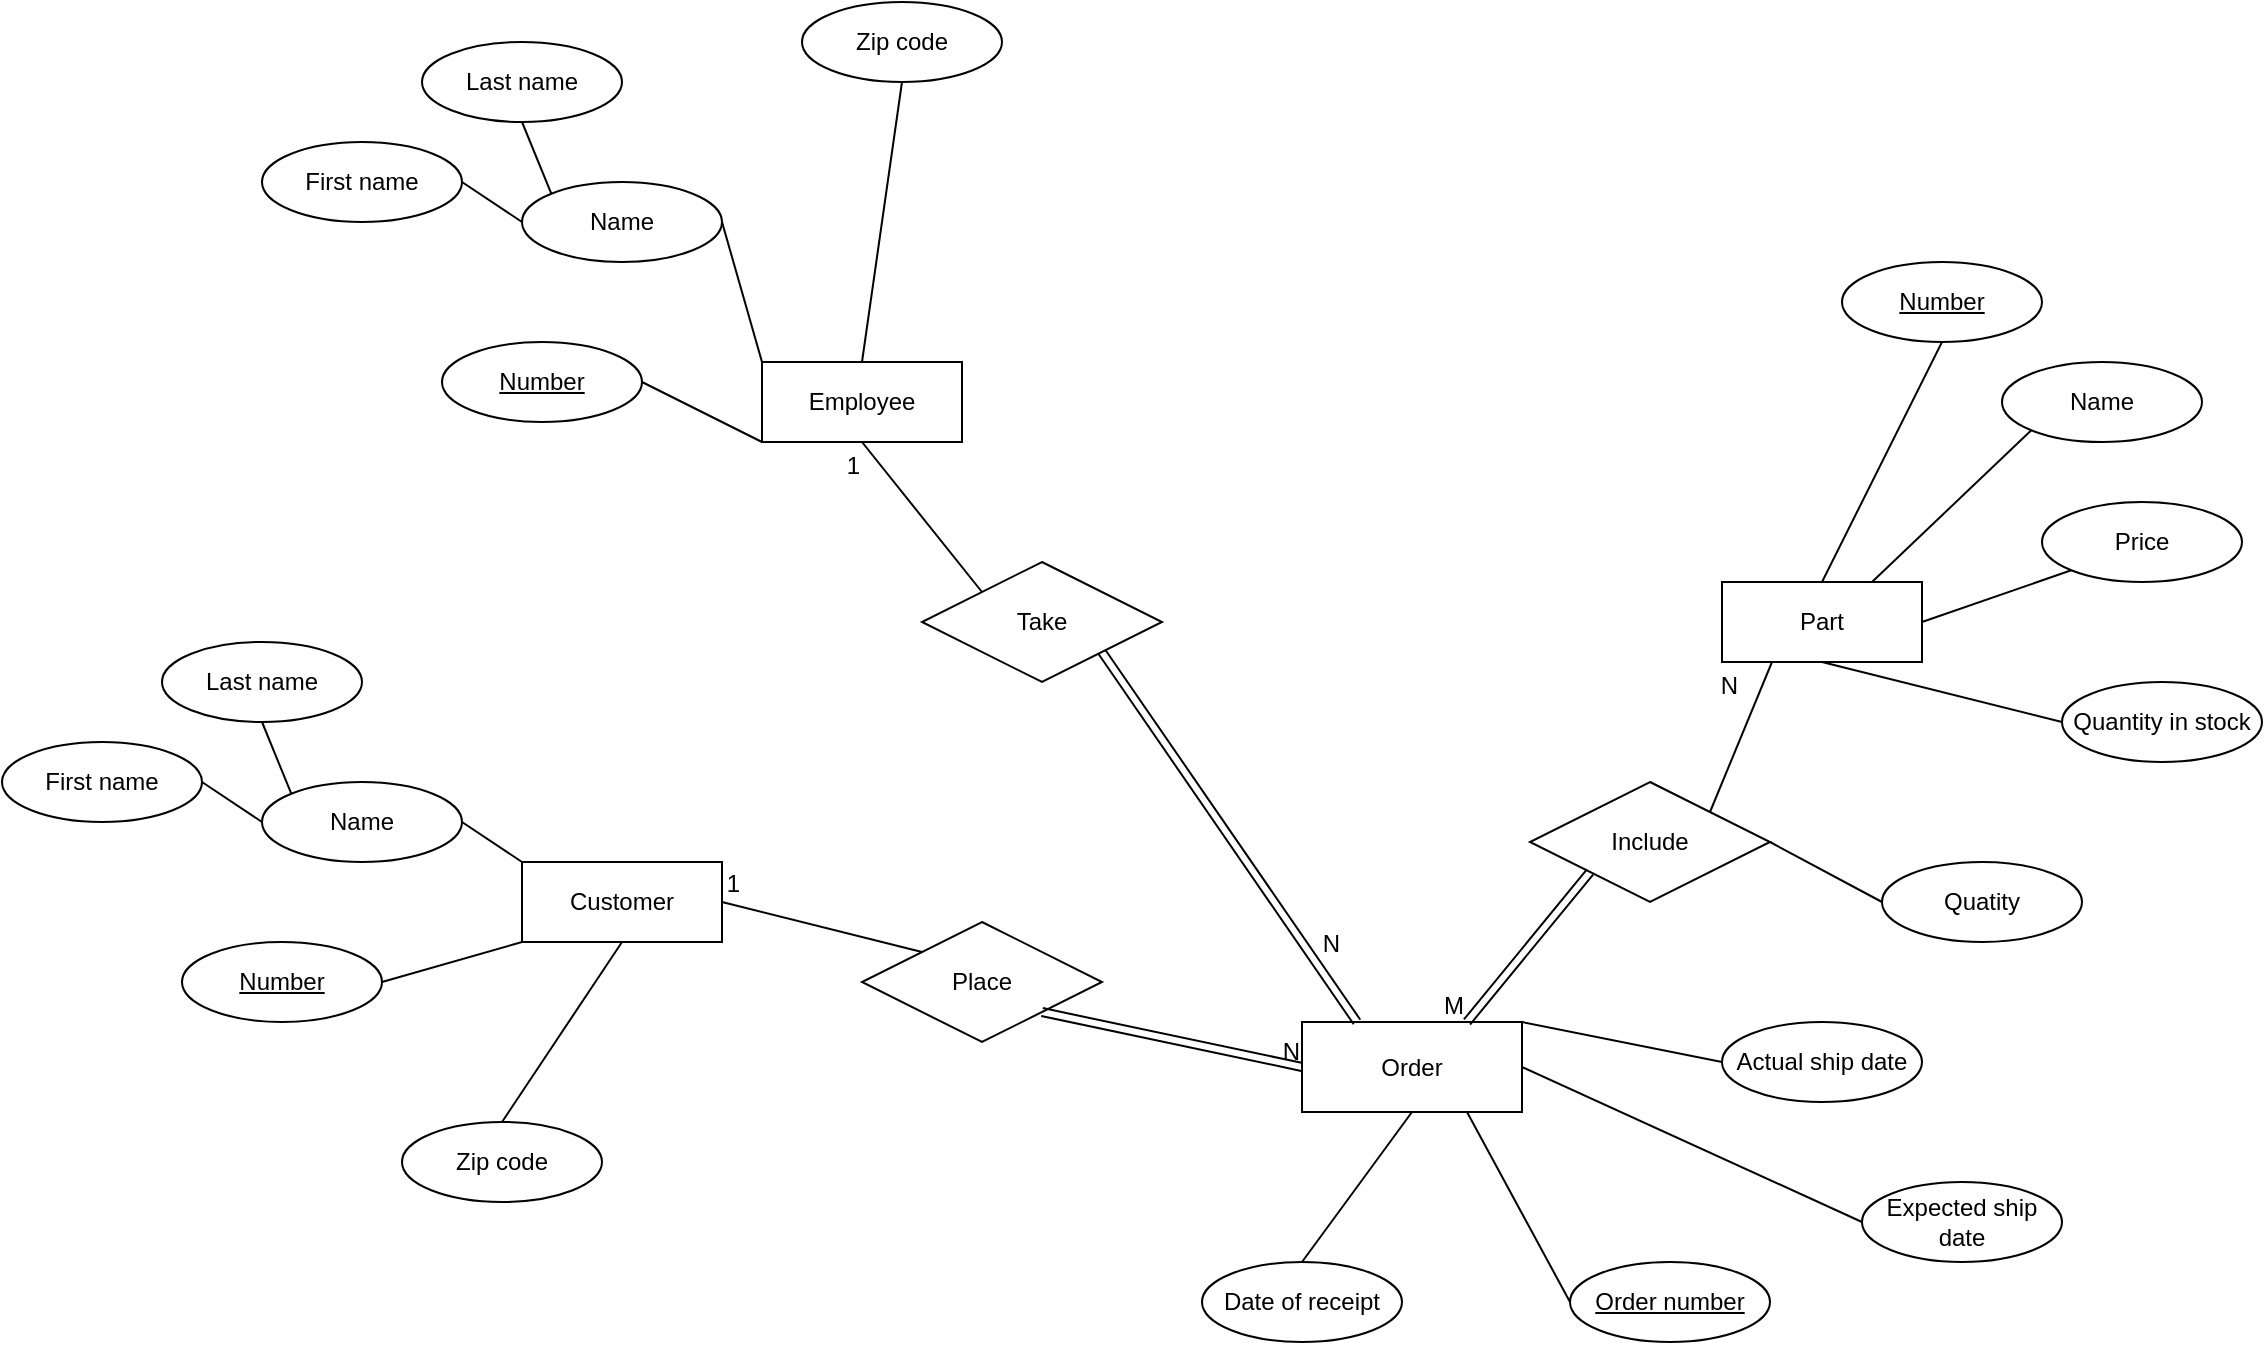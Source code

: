 <mxfile version="21.7.4" type="device">
  <diagram name="Page-1" id="HliZvkYfm9As29drVtUJ">
    <mxGraphModel dx="2079" dy="1909" grid="1" gridSize="10" guides="1" tooltips="1" connect="1" arrows="0" fold="1" page="1" pageScale="1" pageWidth="827" pageHeight="1169" math="0" shadow="0">
      <root>
        <mxCell id="0" />
        <mxCell id="1" parent="0" />
        <mxCell id="s92erFOyivXPQjcqMfIY-2" value="Employee" style="whiteSpace=wrap;html=1;align=center;" vertex="1" parent="1">
          <mxGeometry x="10" y="80" width="100" height="40" as="geometry" />
        </mxCell>
        <mxCell id="s92erFOyivXPQjcqMfIY-3" value="Name" style="ellipse;whiteSpace=wrap;html=1;align=center;" vertex="1" parent="1">
          <mxGeometry x="-110" y="-10" width="100" height="40" as="geometry" />
        </mxCell>
        <mxCell id="s92erFOyivXPQjcqMfIY-4" value="Number" style="ellipse;whiteSpace=wrap;html=1;align=center;fontStyle=4;" vertex="1" parent="1">
          <mxGeometry x="-150" y="70" width="100" height="40" as="geometry" />
        </mxCell>
        <mxCell id="s92erFOyivXPQjcqMfIY-11" value="Part" style="whiteSpace=wrap;html=1;align=center;" vertex="1" parent="1">
          <mxGeometry x="490" y="190" width="100" height="40" as="geometry" />
        </mxCell>
        <mxCell id="s92erFOyivXPQjcqMfIY-14" value="Zip code" style="ellipse;whiteSpace=wrap;html=1;align=center;" vertex="1" parent="1">
          <mxGeometry x="30" y="-100" width="100" height="40" as="geometry" />
        </mxCell>
        <mxCell id="s92erFOyivXPQjcqMfIY-17" value="First name" style="ellipse;whiteSpace=wrap;html=1;align=center;" vertex="1" parent="1">
          <mxGeometry x="-240" y="-30" width="100" height="40" as="geometry" />
        </mxCell>
        <mxCell id="s92erFOyivXPQjcqMfIY-19" value="Last name" style="ellipse;whiteSpace=wrap;html=1;align=center;" vertex="1" parent="1">
          <mxGeometry x="-160" y="-80" width="100" height="40" as="geometry" />
        </mxCell>
        <mxCell id="s92erFOyivXPQjcqMfIY-21" value="Number" style="ellipse;whiteSpace=wrap;html=1;align=center;fontStyle=4;" vertex="1" parent="1">
          <mxGeometry x="550" y="30" width="100" height="40" as="geometry" />
        </mxCell>
        <mxCell id="s92erFOyivXPQjcqMfIY-23" value="Name" style="ellipse;whiteSpace=wrap;html=1;align=center;" vertex="1" parent="1">
          <mxGeometry x="630" y="80" width="100" height="40" as="geometry" />
        </mxCell>
        <mxCell id="s92erFOyivXPQjcqMfIY-24" value="Price" style="ellipse;whiteSpace=wrap;html=1;align=center;" vertex="1" parent="1">
          <mxGeometry x="650" y="150" width="100" height="40" as="geometry" />
        </mxCell>
        <mxCell id="s92erFOyivXPQjcqMfIY-26" value="Quantity in stock" style="ellipse;whiteSpace=wrap;html=1;align=center;" vertex="1" parent="1">
          <mxGeometry x="660" y="240" width="100" height="40" as="geometry" />
        </mxCell>
        <mxCell id="s92erFOyivXPQjcqMfIY-44" value="Order" style="shape=rectangle;perimeter=rectanglePerimeter;whiteSpace=wrap;html=1;align=center;" vertex="1" parent="1">
          <mxGeometry x="280" y="410" width="110" height="45" as="geometry" />
        </mxCell>
        <mxCell id="s92erFOyivXPQjcqMfIY-45" value="" style="endArrow=none;html=1;rounded=0;exitX=1;exitY=0.5;exitDx=0;exitDy=0;entryX=0;entryY=0;entryDx=0;entryDy=0;" edge="1" parent="1" source="s92erFOyivXPQjcqMfIY-3" target="s92erFOyivXPQjcqMfIY-2">
          <mxGeometry relative="1" as="geometry">
            <mxPoint x="-20" y="-10" as="sourcePoint" />
            <mxPoint x="140" y="-10" as="targetPoint" />
          </mxGeometry>
        </mxCell>
        <mxCell id="s92erFOyivXPQjcqMfIY-53" value="" style="endArrow=none;html=1;rounded=0;exitX=1;exitY=0.5;exitDx=0;exitDy=0;entryX=0;entryY=0.5;entryDx=0;entryDy=0;" edge="1" parent="1" source="s92erFOyivXPQjcqMfIY-17" target="s92erFOyivXPQjcqMfIY-3">
          <mxGeometry relative="1" as="geometry">
            <mxPoint x="150" y="40" as="sourcePoint" />
            <mxPoint x="310" y="40" as="targetPoint" />
          </mxGeometry>
        </mxCell>
        <mxCell id="s92erFOyivXPQjcqMfIY-55" value="" style="endArrow=none;html=1;rounded=0;exitX=0.5;exitY=1;exitDx=0;exitDy=0;entryX=0;entryY=0;entryDx=0;entryDy=0;" edge="1" parent="1" source="s92erFOyivXPQjcqMfIY-19" target="s92erFOyivXPQjcqMfIY-3">
          <mxGeometry relative="1" as="geometry">
            <mxPoint x="150" y="40" as="sourcePoint" />
            <mxPoint x="310" y="40" as="targetPoint" />
          </mxGeometry>
        </mxCell>
        <mxCell id="s92erFOyivXPQjcqMfIY-56" value="" style="endArrow=none;html=1;rounded=0;exitX=1;exitY=0.5;exitDx=0;exitDy=0;entryX=0;entryY=1;entryDx=0;entryDy=0;" edge="1" parent="1" source="s92erFOyivXPQjcqMfIY-4" target="s92erFOyivXPQjcqMfIY-2">
          <mxGeometry relative="1" as="geometry">
            <mxPoint x="30" y="50" as="sourcePoint" />
            <mxPoint x="60" y="70" as="targetPoint" />
          </mxGeometry>
        </mxCell>
        <mxCell id="s92erFOyivXPQjcqMfIY-57" value="" style="endArrow=none;html=1;rounded=0;exitX=0.5;exitY=1;exitDx=0;exitDy=0;entryX=0.5;entryY=0;entryDx=0;entryDy=0;" edge="1" parent="1" source="s92erFOyivXPQjcqMfIY-14" target="s92erFOyivXPQjcqMfIY-2">
          <mxGeometry relative="1" as="geometry">
            <mxPoint x="40" y="60" as="sourcePoint" />
            <mxPoint x="70" y="20" as="targetPoint" />
          </mxGeometry>
        </mxCell>
        <mxCell id="s92erFOyivXPQjcqMfIY-58" value="Customer" style="whiteSpace=wrap;html=1;align=center;" vertex="1" parent="1">
          <mxGeometry x="-110" y="330" width="100" height="40" as="geometry" />
        </mxCell>
        <mxCell id="s92erFOyivXPQjcqMfIY-59" value="Name" style="ellipse;whiteSpace=wrap;html=1;align=center;" vertex="1" parent="1">
          <mxGeometry x="-240" y="290" width="100" height="40" as="geometry" />
        </mxCell>
        <mxCell id="s92erFOyivXPQjcqMfIY-60" value="Number" style="ellipse;whiteSpace=wrap;html=1;align=center;fontStyle=4;" vertex="1" parent="1">
          <mxGeometry x="-280" y="370" width="100" height="40" as="geometry" />
        </mxCell>
        <mxCell id="s92erFOyivXPQjcqMfIY-61" value="Zip code" style="ellipse;whiteSpace=wrap;html=1;align=center;" vertex="1" parent="1">
          <mxGeometry x="-170" y="460" width="100" height="40" as="geometry" />
        </mxCell>
        <mxCell id="s92erFOyivXPQjcqMfIY-62" value="First name" style="ellipse;whiteSpace=wrap;html=1;align=center;" vertex="1" parent="1">
          <mxGeometry x="-370" y="270" width="100" height="40" as="geometry" />
        </mxCell>
        <mxCell id="s92erFOyivXPQjcqMfIY-63" value="Last name" style="ellipse;whiteSpace=wrap;html=1;align=center;" vertex="1" parent="1">
          <mxGeometry x="-290" y="220" width="100" height="40" as="geometry" />
        </mxCell>
        <mxCell id="s92erFOyivXPQjcqMfIY-64" value="" style="endArrow=none;html=1;rounded=0;exitX=1;exitY=0.5;exitDx=0;exitDy=0;entryX=0;entryY=0;entryDx=0;entryDy=0;" edge="1" parent="1" source="s92erFOyivXPQjcqMfIY-59" target="s92erFOyivXPQjcqMfIY-58">
          <mxGeometry relative="1" as="geometry">
            <mxPoint x="-150" y="290" as="sourcePoint" />
            <mxPoint x="10" y="290" as="targetPoint" />
          </mxGeometry>
        </mxCell>
        <mxCell id="s92erFOyivXPQjcqMfIY-65" value="" style="endArrow=none;html=1;rounded=0;exitX=1;exitY=0.5;exitDx=0;exitDy=0;entryX=0;entryY=0.5;entryDx=0;entryDy=0;" edge="1" parent="1" source="s92erFOyivXPQjcqMfIY-62" target="s92erFOyivXPQjcqMfIY-59">
          <mxGeometry relative="1" as="geometry">
            <mxPoint x="20" y="340" as="sourcePoint" />
            <mxPoint x="180" y="340" as="targetPoint" />
          </mxGeometry>
        </mxCell>
        <mxCell id="s92erFOyivXPQjcqMfIY-66" value="" style="endArrow=none;html=1;rounded=0;exitX=0.5;exitY=1;exitDx=0;exitDy=0;entryX=0;entryY=0;entryDx=0;entryDy=0;" edge="1" parent="1" source="s92erFOyivXPQjcqMfIY-63" target="s92erFOyivXPQjcqMfIY-59">
          <mxGeometry relative="1" as="geometry">
            <mxPoint x="20" y="340" as="sourcePoint" />
            <mxPoint x="180" y="340" as="targetPoint" />
          </mxGeometry>
        </mxCell>
        <mxCell id="s92erFOyivXPQjcqMfIY-67" value="" style="endArrow=none;html=1;rounded=0;exitX=1;exitY=0.5;exitDx=0;exitDy=0;entryX=0;entryY=1;entryDx=0;entryDy=0;" edge="1" parent="1" source="s92erFOyivXPQjcqMfIY-60" target="s92erFOyivXPQjcqMfIY-58">
          <mxGeometry relative="1" as="geometry">
            <mxPoint x="-100" y="350" as="sourcePoint" />
            <mxPoint x="-70" y="370" as="targetPoint" />
          </mxGeometry>
        </mxCell>
        <mxCell id="s92erFOyivXPQjcqMfIY-68" value="" style="endArrow=none;html=1;rounded=0;exitX=0.5;exitY=0;exitDx=0;exitDy=0;entryX=0.5;entryY=1;entryDx=0;entryDy=0;" edge="1" parent="1" source="s92erFOyivXPQjcqMfIY-61" target="s92erFOyivXPQjcqMfIY-58">
          <mxGeometry relative="1" as="geometry">
            <mxPoint x="-90" y="360" as="sourcePoint" />
            <mxPoint x="-60" y="320" as="targetPoint" />
          </mxGeometry>
        </mxCell>
        <mxCell id="s92erFOyivXPQjcqMfIY-73" value="" style="endArrow=none;html=1;rounded=0;exitX=0.5;exitY=1;exitDx=0;exitDy=0;entryX=0.5;entryY=0;entryDx=0;entryDy=0;" edge="1" parent="1" source="s92erFOyivXPQjcqMfIY-21" target="s92erFOyivXPQjcqMfIY-11">
          <mxGeometry relative="1" as="geometry">
            <mxPoint x="460" y="240" as="sourcePoint" />
            <mxPoint x="620" y="240" as="targetPoint" />
          </mxGeometry>
        </mxCell>
        <mxCell id="s92erFOyivXPQjcqMfIY-74" value="" style="endArrow=none;html=1;rounded=0;exitX=0;exitY=1;exitDx=0;exitDy=0;entryX=0.75;entryY=0;entryDx=0;entryDy=0;" edge="1" parent="1" source="s92erFOyivXPQjcqMfIY-23" target="s92erFOyivXPQjcqMfIY-11">
          <mxGeometry relative="1" as="geometry">
            <mxPoint x="610" y="80" as="sourcePoint" />
            <mxPoint x="550" y="200" as="targetPoint" />
          </mxGeometry>
        </mxCell>
        <mxCell id="s92erFOyivXPQjcqMfIY-75" value="" style="endArrow=none;html=1;rounded=0;exitX=0;exitY=1;exitDx=0;exitDy=0;entryX=1;entryY=0.5;entryDx=0;entryDy=0;" edge="1" parent="1" source="s92erFOyivXPQjcqMfIY-24" target="s92erFOyivXPQjcqMfIY-11">
          <mxGeometry relative="1" as="geometry">
            <mxPoint x="620" y="90" as="sourcePoint" />
            <mxPoint x="560" y="210" as="targetPoint" />
          </mxGeometry>
        </mxCell>
        <mxCell id="s92erFOyivXPQjcqMfIY-76" value="" style="endArrow=none;html=1;rounded=0;exitX=0;exitY=0.5;exitDx=0;exitDy=0;entryX=0.5;entryY=1;entryDx=0;entryDy=0;" edge="1" parent="1" source="s92erFOyivXPQjcqMfIY-26" target="s92erFOyivXPQjcqMfIY-11">
          <mxGeometry relative="1" as="geometry">
            <mxPoint x="630" y="100" as="sourcePoint" />
            <mxPoint x="570" y="220" as="targetPoint" />
          </mxGeometry>
        </mxCell>
        <mxCell id="s92erFOyivXPQjcqMfIY-79" value="Order number" style="ellipse;whiteSpace=wrap;html=1;align=center;fontStyle=4;" vertex="1" parent="1">
          <mxGeometry x="414" y="530" width="100" height="40" as="geometry" />
        </mxCell>
        <mxCell id="s92erFOyivXPQjcqMfIY-81" value="Actual ship date" style="ellipse;whiteSpace=wrap;html=1;align=center;" vertex="1" parent="1">
          <mxGeometry x="490" y="410" width="100" height="40" as="geometry" />
        </mxCell>
        <mxCell id="s92erFOyivXPQjcqMfIY-82" value="Expected ship date" style="ellipse;whiteSpace=wrap;html=1;align=center;" vertex="1" parent="1">
          <mxGeometry x="560" y="490" width="100" height="40" as="geometry" />
        </mxCell>
        <mxCell id="s92erFOyivXPQjcqMfIY-83" value="Date of receipt" style="ellipse;whiteSpace=wrap;html=1;align=center;" vertex="1" parent="1">
          <mxGeometry x="230" y="530" width="100" height="40" as="geometry" />
        </mxCell>
        <mxCell id="s92erFOyivXPQjcqMfIY-85" value="" style="endArrow=none;html=1;rounded=0;exitX=1;exitY=0;exitDx=0;exitDy=0;entryX=0;entryY=0.5;entryDx=0;entryDy=0;" edge="1" parent="1" source="s92erFOyivXPQjcqMfIY-44" target="s92erFOyivXPQjcqMfIY-81">
          <mxGeometry relative="1" as="geometry">
            <mxPoint x="460" y="435" as="sourcePoint" />
            <mxPoint x="620" y="435" as="targetPoint" />
          </mxGeometry>
        </mxCell>
        <mxCell id="s92erFOyivXPQjcqMfIY-86" value="" style="endArrow=none;html=1;rounded=0;exitX=0;exitY=0.5;exitDx=0;exitDy=0;entryX=1;entryY=0.5;entryDx=0;entryDy=0;" edge="1" parent="1" source="s92erFOyivXPQjcqMfIY-82" target="s92erFOyivXPQjcqMfIY-44">
          <mxGeometry relative="1" as="geometry">
            <mxPoint x="810" y="305" as="sourcePoint" />
            <mxPoint x="750" y="425" as="targetPoint" />
          </mxGeometry>
        </mxCell>
        <mxCell id="s92erFOyivXPQjcqMfIY-87" value="" style="endArrow=none;html=1;rounded=0;exitX=0.5;exitY=1;exitDx=0;exitDy=0;entryX=0.5;entryY=0;entryDx=0;entryDy=0;" edge="1" parent="1" source="s92erFOyivXPQjcqMfIY-44" target="s92erFOyivXPQjcqMfIY-83">
          <mxGeometry relative="1" as="geometry">
            <mxPoint x="820" y="315" as="sourcePoint" />
            <mxPoint x="760" y="435" as="targetPoint" />
          </mxGeometry>
        </mxCell>
        <mxCell id="s92erFOyivXPQjcqMfIY-89" value="" style="endArrow=none;html=1;rounded=0;exitX=0.75;exitY=1;exitDx=0;exitDy=0;entryX=0;entryY=0.5;entryDx=0;entryDy=0;" edge="1" parent="1" source="s92erFOyivXPQjcqMfIY-44" target="s92erFOyivXPQjcqMfIY-79">
          <mxGeometry relative="1" as="geometry">
            <mxPoint x="840" y="335" as="sourcePoint" />
            <mxPoint x="780" y="455" as="targetPoint" />
          </mxGeometry>
        </mxCell>
        <mxCell id="s92erFOyivXPQjcqMfIY-94" value="Place" style="shape=rhombus;perimeter=rhombusPerimeter;whiteSpace=wrap;html=1;align=center;" vertex="1" parent="1">
          <mxGeometry x="60" y="360" width="120" height="60" as="geometry" />
        </mxCell>
        <mxCell id="s92erFOyivXPQjcqMfIY-95" value="Take" style="shape=rhombus;perimeter=rhombusPerimeter;whiteSpace=wrap;html=1;align=center;" vertex="1" parent="1">
          <mxGeometry x="90" y="180" width="120" height="60" as="geometry" />
        </mxCell>
        <mxCell id="s92erFOyivXPQjcqMfIY-96" value="Include" style="shape=rhombus;perimeter=rhombusPerimeter;whiteSpace=wrap;html=1;align=center;" vertex="1" parent="1">
          <mxGeometry x="394" y="290" width="120" height="60" as="geometry" />
        </mxCell>
        <mxCell id="s92erFOyivXPQjcqMfIY-99" value="" style="endArrow=none;html=1;rounded=0;entryX=0.5;entryY=1;entryDx=0;entryDy=0;exitX=0;exitY=0;exitDx=0;exitDy=0;" edge="1" parent="1" source="s92erFOyivXPQjcqMfIY-95" target="s92erFOyivXPQjcqMfIY-2">
          <mxGeometry relative="1" as="geometry">
            <mxPoint x="230" y="250" as="sourcePoint" />
            <mxPoint x="390" y="250" as="targetPoint" />
          </mxGeometry>
        </mxCell>
        <mxCell id="s92erFOyivXPQjcqMfIY-100" value="1" style="resizable=0;html=1;whiteSpace=wrap;align=right;verticalAlign=bottom;" connectable="0" vertex="1" parent="s92erFOyivXPQjcqMfIY-99">
          <mxGeometry x="1" relative="1" as="geometry">
            <mxPoint y="20" as="offset" />
          </mxGeometry>
        </mxCell>
        <mxCell id="s92erFOyivXPQjcqMfIY-103" value="" style="endArrow=none;html=1;rounded=0;entryX=1;entryY=0.5;entryDx=0;entryDy=0;exitX=0;exitY=0;exitDx=0;exitDy=0;" edge="1" parent="1" source="s92erFOyivXPQjcqMfIY-94" target="s92erFOyivXPQjcqMfIY-58">
          <mxGeometry relative="1" as="geometry">
            <mxPoint x="230" y="250" as="sourcePoint" />
            <mxPoint x="390" y="250" as="targetPoint" />
          </mxGeometry>
        </mxCell>
        <mxCell id="s92erFOyivXPQjcqMfIY-104" value="N" style="resizable=0;html=1;whiteSpace=wrap;align=right;verticalAlign=bottom;direction=south;" connectable="0" vertex="1" parent="s92erFOyivXPQjcqMfIY-103">
          <mxGeometry x="1" relative="1" as="geometry">
            <mxPoint x="290" y="83" as="offset" />
          </mxGeometry>
        </mxCell>
        <mxCell id="s92erFOyivXPQjcqMfIY-105" value="" style="shape=link;html=1;rounded=0;exitX=1;exitY=1;exitDx=0;exitDy=0;entryX=0;entryY=0.5;entryDx=0;entryDy=0;" edge="1" parent="1" source="s92erFOyivXPQjcqMfIY-94" target="s92erFOyivXPQjcqMfIY-44">
          <mxGeometry relative="1" as="geometry">
            <mxPoint x="210" y="370" as="sourcePoint" />
            <mxPoint x="370" y="370" as="targetPoint" />
          </mxGeometry>
        </mxCell>
        <mxCell id="s92erFOyivXPQjcqMfIY-106" value="1" style="resizable=0;html=1;whiteSpace=wrap;align=right;verticalAlign=bottom;" connectable="0" vertex="1" parent="s92erFOyivXPQjcqMfIY-105">
          <mxGeometry x="1" relative="1" as="geometry">
            <mxPoint x="-280" y="-83" as="offset" />
          </mxGeometry>
        </mxCell>
        <mxCell id="s92erFOyivXPQjcqMfIY-107" value="" style="shape=link;html=1;rounded=0;exitX=1;exitY=1;exitDx=0;exitDy=0;entryX=0.25;entryY=0;entryDx=0;entryDy=0;" edge="1" parent="1" source="s92erFOyivXPQjcqMfIY-95" target="s92erFOyivXPQjcqMfIY-44">
          <mxGeometry relative="1" as="geometry">
            <mxPoint x="200" y="276" as="sourcePoint" />
            <mxPoint x="330" y="304" as="targetPoint" />
          </mxGeometry>
        </mxCell>
        <mxCell id="s92erFOyivXPQjcqMfIY-108" value="N" style="resizable=0;html=1;whiteSpace=wrap;align=right;verticalAlign=bottom;" connectable="0" vertex="1" parent="s92erFOyivXPQjcqMfIY-107">
          <mxGeometry x="1" relative="1" as="geometry">
            <mxPoint x="-7" y="-30" as="offset" />
          </mxGeometry>
        </mxCell>
        <mxCell id="s92erFOyivXPQjcqMfIY-109" value="" style="shape=link;html=1;rounded=0;entryX=0.75;entryY=0;entryDx=0;entryDy=0;exitX=0;exitY=1;exitDx=0;exitDy=0;" edge="1" parent="1" source="s92erFOyivXPQjcqMfIY-96" target="s92erFOyivXPQjcqMfIY-44">
          <mxGeometry relative="1" as="geometry">
            <mxPoint x="230" y="250" as="sourcePoint" />
            <mxPoint x="390" y="250" as="targetPoint" />
          </mxGeometry>
        </mxCell>
        <mxCell id="s92erFOyivXPQjcqMfIY-110" value="M" style="resizable=0;html=1;whiteSpace=wrap;align=right;verticalAlign=bottom;" connectable="0" vertex="1" parent="s92erFOyivXPQjcqMfIY-109">
          <mxGeometry x="1" relative="1" as="geometry" />
        </mxCell>
        <mxCell id="s92erFOyivXPQjcqMfIY-111" value="" style="endArrow=none;html=1;rounded=0;entryX=0.25;entryY=1;entryDx=0;entryDy=0;exitX=1;exitY=0;exitDx=0;exitDy=0;" edge="1" parent="1" source="s92erFOyivXPQjcqMfIY-96" target="s92erFOyivXPQjcqMfIY-11">
          <mxGeometry relative="1" as="geometry">
            <mxPoint x="230" y="250" as="sourcePoint" />
            <mxPoint x="390" y="250" as="targetPoint" />
          </mxGeometry>
        </mxCell>
        <mxCell id="s92erFOyivXPQjcqMfIY-112" value="N" style="resizable=0;html=1;whiteSpace=wrap;align=right;verticalAlign=bottom;" connectable="0" vertex="1" parent="s92erFOyivXPQjcqMfIY-111">
          <mxGeometry x="1" relative="1" as="geometry">
            <mxPoint x="-15" y="20" as="offset" />
          </mxGeometry>
        </mxCell>
        <mxCell id="s92erFOyivXPQjcqMfIY-113" value="Quatity" style="ellipse;whiteSpace=wrap;html=1;align=center;" vertex="1" parent="1">
          <mxGeometry x="570" y="330" width="100" height="40" as="geometry" />
        </mxCell>
        <mxCell id="s92erFOyivXPQjcqMfIY-114" value="" style="endArrow=none;html=1;rounded=0;exitX=1;exitY=0.5;exitDx=0;exitDy=0;entryX=0;entryY=0.5;entryDx=0;entryDy=0;" edge="1" parent="1" source="s92erFOyivXPQjcqMfIY-96" target="s92erFOyivXPQjcqMfIY-113">
          <mxGeometry relative="1" as="geometry">
            <mxPoint x="230" y="250" as="sourcePoint" />
            <mxPoint x="390" y="250" as="targetPoint" />
          </mxGeometry>
        </mxCell>
      </root>
    </mxGraphModel>
  </diagram>
</mxfile>
